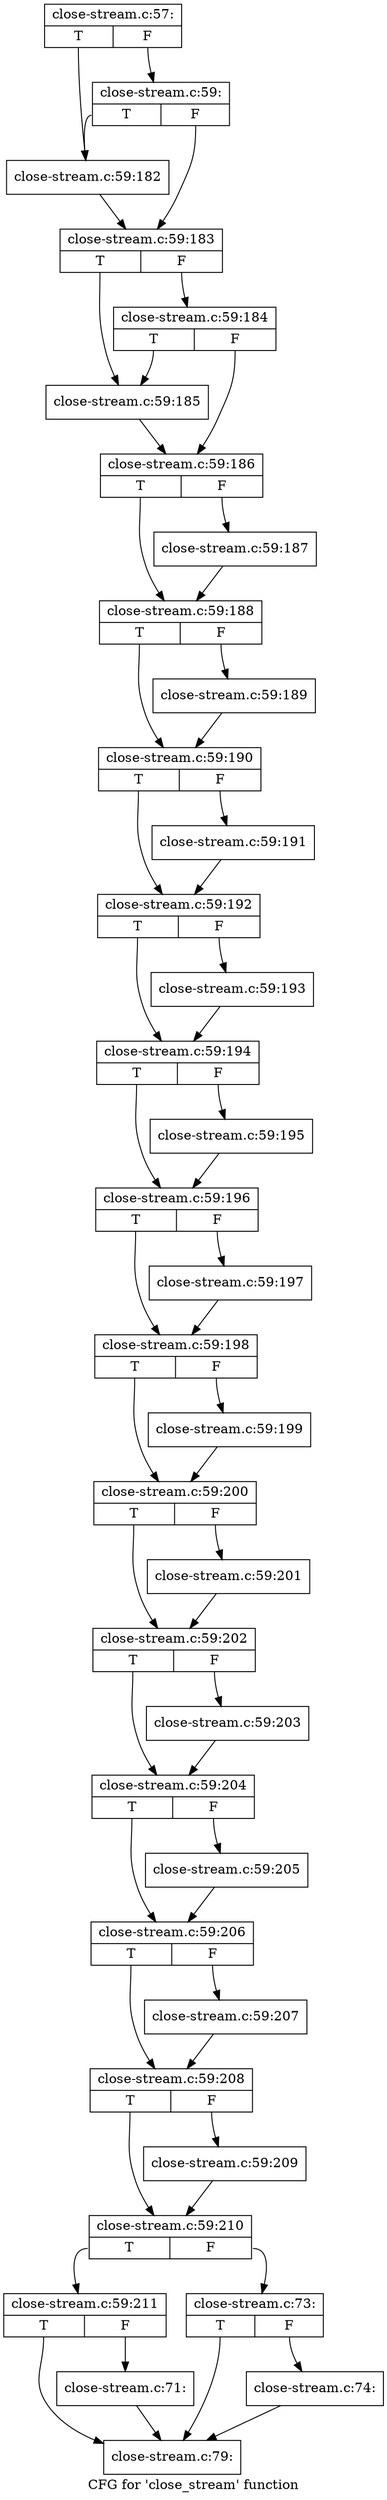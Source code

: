 digraph "CFG for 'close_stream' function" {
	label="CFG for 'close_stream' function";

	Node0xcc42ac0 [shape=record,label="{close-stream.c:57:|{<s0>T|<s1>F}}"];
	Node0xcc42ac0:s0 -> Node0xcccf2d0;
	Node0xcc42ac0:s1 -> Node0xcc50660;
	Node0xcc50660 [shape=record,label="{close-stream.c:59:|{<s0>T|<s1>F}}"];
	Node0xcc50660:s0 -> Node0xcccf2d0;
	Node0xcc50660:s1 -> Node0xcc5f300;
	Node0xcccf2d0 [shape=record,label="{close-stream.c:59:182}"];
	Node0xcccf2d0 -> Node0xcc5f300;
	Node0xcc5f300 [shape=record,label="{close-stream.c:59:183|{<s0>T|<s1>F}}"];
	Node0xcc5f300:s0 -> Node0xcc509b0;
	Node0xcc5f300:s1 -> Node0xcc510b0;
	Node0xcc510b0 [shape=record,label="{close-stream.c:59:184|{<s0>T|<s1>F}}"];
	Node0xcc510b0:s0 -> Node0xcc509b0;
	Node0xcc510b0:s1 -> Node0xcc506b0;
	Node0xcc509b0 [shape=record,label="{close-stream.c:59:185}"];
	Node0xcc509b0 -> Node0xcc506b0;
	Node0xcc506b0 [shape=record,label="{close-stream.c:59:186|{<s0>T|<s1>F}}"];
	Node0xcc506b0:s0 -> Node0xcc51bb0;
	Node0xcc506b0:s1 -> Node0xcc51c00;
	Node0xcc51c00 [shape=record,label="{close-stream.c:59:187}"];
	Node0xcc51c00 -> Node0xcc51bb0;
	Node0xcc51bb0 [shape=record,label="{close-stream.c:59:188|{<s0>T|<s1>F}}"];
	Node0xcc51bb0:s0 -> Node0xcc52710;
	Node0xcc51bb0:s1 -> Node0xcc52780;
	Node0xcc52780 [shape=record,label="{close-stream.c:59:189}"];
	Node0xcc52780 -> Node0xcc52710;
	Node0xcc52710 [shape=record,label="{close-stream.c:59:190|{<s0>T|<s1>F}}"];
	Node0xcc52710:s0 -> Node0xcc51910;
	Node0xcc52710:s1 -> Node0xcc53a40;
	Node0xcc53a40 [shape=record,label="{close-stream.c:59:191}"];
	Node0xcc53a40 -> Node0xcc51910;
	Node0xcc51910 [shape=record,label="{close-stream.c:59:192|{<s0>T|<s1>F}}"];
	Node0xcc51910:s0 -> Node0xcc54930;
	Node0xcc51910:s1 -> Node0xcc549a0;
	Node0xcc549a0 [shape=record,label="{close-stream.c:59:193}"];
	Node0xcc549a0 -> Node0xcc54930;
	Node0xcc54930 [shape=record,label="{close-stream.c:59:194|{<s0>T|<s1>F}}"];
	Node0xcc54930:s0 -> Node0xcc554b0;
	Node0xcc54930:s1 -> Node0xcc55520;
	Node0xcc55520 [shape=record,label="{close-stream.c:59:195}"];
	Node0xcc55520 -> Node0xcc554b0;
	Node0xcc554b0 [shape=record,label="{close-stream.c:59:196|{<s0>T|<s1>F}}"];
	Node0xcc554b0:s0 -> Node0xcc56030;
	Node0xcc554b0:s1 -> Node0xcc560a0;
	Node0xcc560a0 [shape=record,label="{close-stream.c:59:197}"];
	Node0xcc560a0 -> Node0xcc56030;
	Node0xcc56030 [shape=record,label="{close-stream.c:59:198|{<s0>T|<s1>F}}"];
	Node0xcc56030:s0 -> Node0xcc52c50;
	Node0xcc56030:s1 -> Node0xcc52cc0;
	Node0xcc52cc0 [shape=record,label="{close-stream.c:59:199}"];
	Node0xcc52cc0 -> Node0xcc52c50;
	Node0xcc52c50 [shape=record,label="{close-stream.c:59:200|{<s0>T|<s1>F}}"];
	Node0xcc52c50:s0 -> Node0xcc58550;
	Node0xcc52c50:s1 -> Node0xcc585a0;
	Node0xcc585a0 [shape=record,label="{close-stream.c:59:201}"];
	Node0xcc585a0 -> Node0xcc58550;
	Node0xcc58550 [shape=record,label="{close-stream.c:59:202|{<s0>T|<s1>F}}"];
	Node0xcc58550:s0 -> Node0xcc590b0;
	Node0xcc58550:s1 -> Node0xcc59120;
	Node0xcc59120 [shape=record,label="{close-stream.c:59:203}"];
	Node0xcc59120 -> Node0xcc590b0;
	Node0xcc590b0 [shape=record,label="{close-stream.c:59:204|{<s0>T|<s1>F}}"];
	Node0xcc590b0:s0 -> Node0xcc5a430;
	Node0xcc590b0:s1 -> Node0xcc5a4a0;
	Node0xcc5a4a0 [shape=record,label="{close-stream.c:59:205}"];
	Node0xcc5a4a0 -> Node0xcc5a430;
	Node0xcc5a430 [shape=record,label="{close-stream.c:59:206|{<s0>T|<s1>F}}"];
	Node0xcc5a430:s0 -> Node0xcc5afb0;
	Node0xcc5a430:s1 -> Node0xcc5b020;
	Node0xcc5b020 [shape=record,label="{close-stream.c:59:207}"];
	Node0xcc5b020 -> Node0xcc5afb0;
	Node0xcc5afb0 [shape=record,label="{close-stream.c:59:208|{<s0>T|<s1>F}}"];
	Node0xcc5afb0:s0 -> Node0xcc5bb30;
	Node0xcc5afb0:s1 -> Node0xcc5bba0;
	Node0xcc5bba0 [shape=record,label="{close-stream.c:59:209}"];
	Node0xcc5bba0 -> Node0xcc5bb30;
	Node0xcc5bb30 [shape=record,label="{close-stream.c:59:210|{<s0>T|<s1>F}}"];
	Node0xcc5bb30:s0 -> Node0xcc5dea0;
	Node0xcc5bb30:s1 -> Node0xcc5de00;
	Node0xcc5dea0 [shape=record,label="{close-stream.c:59:211|{<s0>T|<s1>F}}"];
	Node0xcc5dea0:s0 -> Node0xcc568c0;
	Node0xcc5dea0:s1 -> Node0xcc49de0;
	Node0xcc49de0 [shape=record,label="{close-stream.c:71:}"];
	Node0xcc49de0 -> Node0xcc568c0;
	Node0xcc5de00 [shape=record,label="{close-stream.c:73:|{<s0>T|<s1>F}}"];
	Node0xcc5de00:s0 -> Node0xcc568c0;
	Node0xcc5de00:s1 -> Node0xcc5f4d0;
	Node0xcc5f4d0 [shape=record,label="{close-stream.c:74:}"];
	Node0xcc5f4d0 -> Node0xcc568c0;
	Node0xcc568c0 [shape=record,label="{close-stream.c:79:}"];
}
